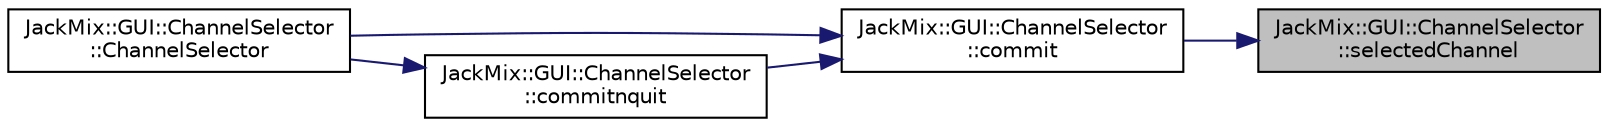 digraph "JackMix::GUI::ChannelSelector::selectedChannel"
{
 // LATEX_PDF_SIZE
  edge [fontname="Helvetica",fontsize="10",labelfontname="Helvetica",labelfontsize="10"];
  node [fontname="Helvetica",fontsize="10",shape=record];
  rankdir="RL";
  Node1 [label="JackMix::GUI::ChannelSelector\l::selectedChannel",height=0.2,width=0.4,color="black", fillcolor="grey75", style="filled", fontcolor="black",tooltip=" "];
  Node1 -> Node2 [dir="back",color="midnightblue",fontsize="10",style="solid",fontname="Helvetica"];
  Node2 [label="JackMix::GUI::ChannelSelector\l::commit",height=0.2,width=0.4,color="black", fillcolor="white", style="filled",URL="$db/dcc/class_jack_mix_1_1_g_u_i_1_1_channel_selector.html#af34edd85b6c6a1c648baeeab24365362",tooltip=" "];
  Node2 -> Node3 [dir="back",color="midnightblue",fontsize="10",style="solid",fontname="Helvetica"];
  Node3 [label="JackMix::GUI::ChannelSelector\l::ChannelSelector",height=0.2,width=0.4,color="black", fillcolor="white", style="filled",URL="$db/dcc/class_jack_mix_1_1_g_u_i_1_1_channel_selector.html#a7707d272919ebb2bd9937e25721df819",tooltip=" "];
  Node2 -> Node4 [dir="back",color="midnightblue",fontsize="10",style="solid",fontname="Helvetica"];
  Node4 [label="JackMix::GUI::ChannelSelector\l::commitnquit",height=0.2,width=0.4,color="black", fillcolor="white", style="filled",URL="$db/dcc/class_jack_mix_1_1_g_u_i_1_1_channel_selector.html#ac77ad07b2848bed8a4bb15ae482212b8",tooltip=" "];
  Node4 -> Node3 [dir="back",color="midnightblue",fontsize="10",style="solid",fontname="Helvetica"];
}
